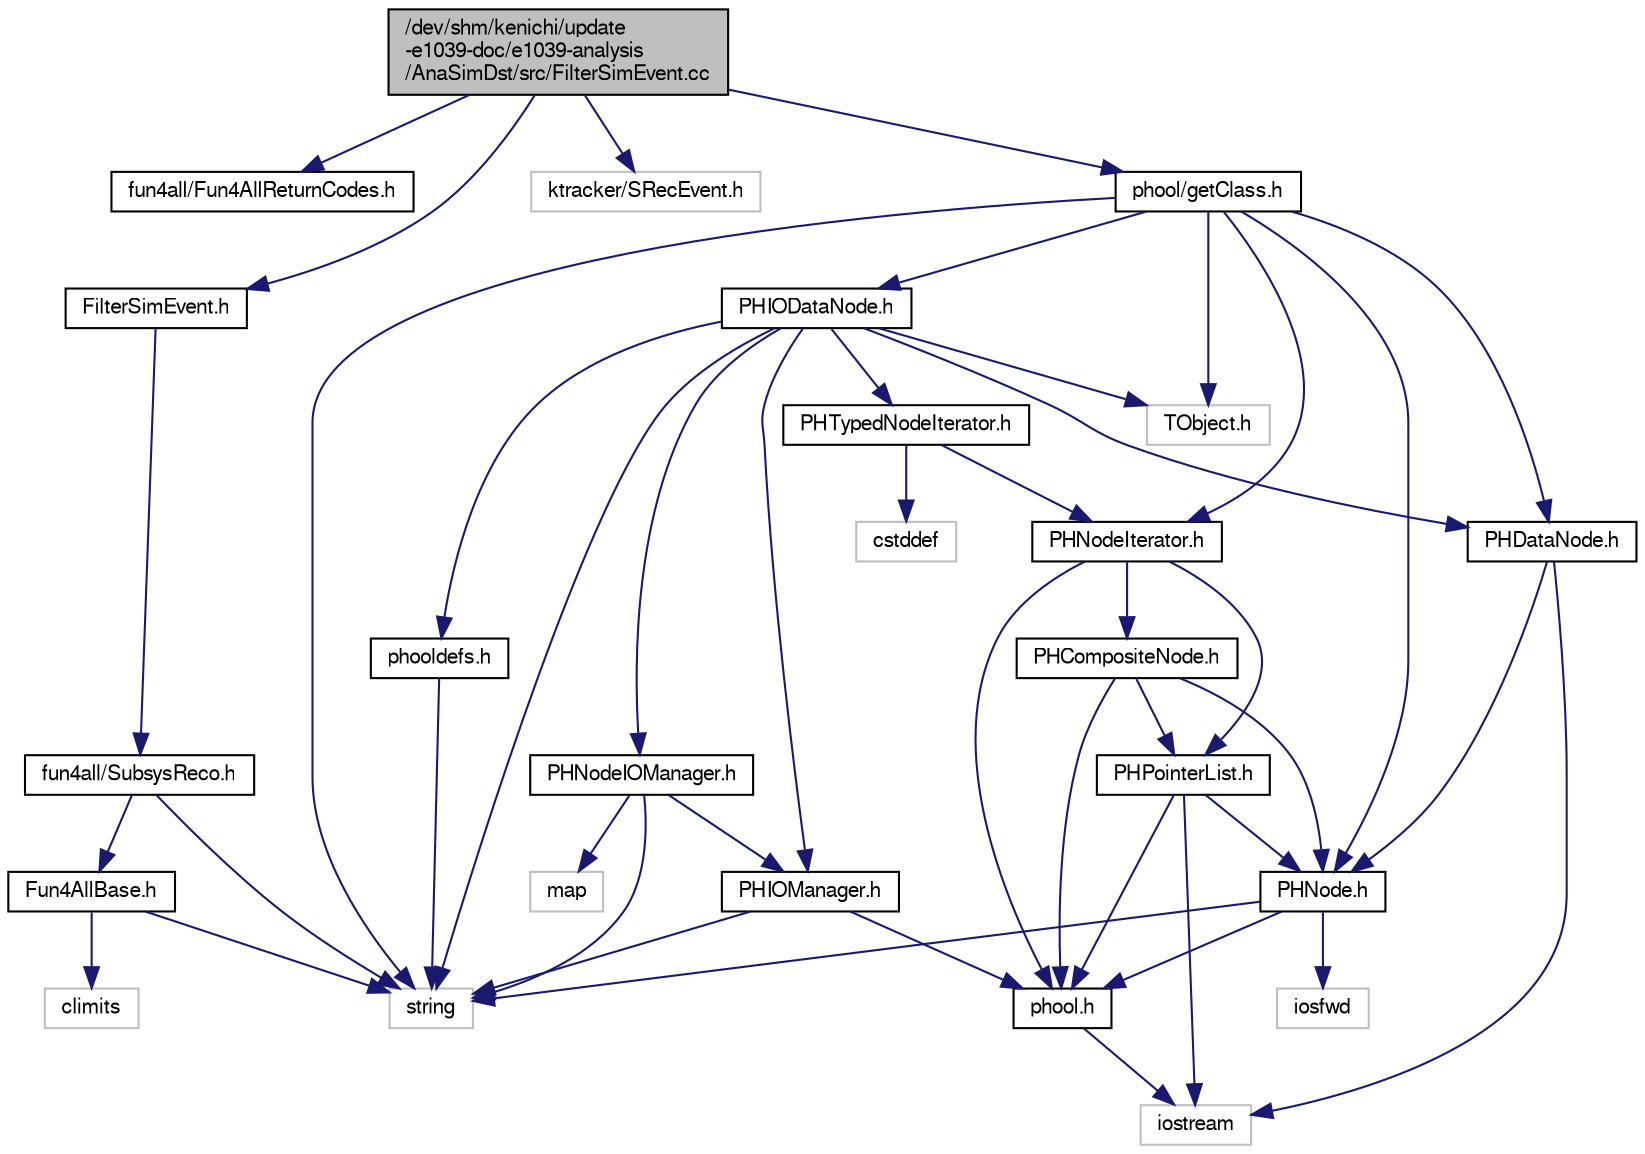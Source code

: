 digraph "/dev/shm/kenichi/update-e1039-doc/e1039-analysis/AnaSimDst/src/FilterSimEvent.cc"
{
  bgcolor="transparent";
  edge [fontname="FreeSans",fontsize="10",labelfontname="FreeSans",labelfontsize="10"];
  node [fontname="FreeSans",fontsize="10",shape=record];
  Node1 [label="/dev/shm/kenichi/update\l-e1039-doc/e1039-analysis\l/AnaSimDst/src/FilterSimEvent.cc",height=0.2,width=0.4,color="black", fillcolor="grey75", style="filled" fontcolor="black"];
  Node1 -> Node2 [color="midnightblue",fontsize="10",style="solid",fontname="FreeSans"];
  Node2 [label="fun4all/Fun4AllReturnCodes.h",height=0.2,width=0.4,color="black",URL="$da/dc1/Fun4AllReturnCodes_8h.html"];
  Node1 -> Node3 [color="midnightblue",fontsize="10",style="solid",fontname="FreeSans"];
  Node3 [label="phool/getClass.h",height=0.2,width=0.4,color="black",URL="$dd/dd4/getClass_8h.html"];
  Node3 -> Node4 [color="midnightblue",fontsize="10",style="solid",fontname="FreeSans"];
  Node4 [label="PHNodeIterator.h",height=0.2,width=0.4,color="black",URL="$d8/dfd/PHNodeIterator_8h.html"];
  Node4 -> Node5 [color="midnightblue",fontsize="10",style="solid",fontname="FreeSans"];
  Node5 [label="phool.h",height=0.2,width=0.4,color="black",URL="$d5/d6f/phool_8h.html"];
  Node5 -> Node6 [color="midnightblue",fontsize="10",style="solid",fontname="FreeSans"];
  Node6 [label="iostream",height=0.2,width=0.4,color="grey75"];
  Node4 -> Node7 [color="midnightblue",fontsize="10",style="solid",fontname="FreeSans"];
  Node7 [label="PHCompositeNode.h",height=0.2,width=0.4,color="black",URL="$d8/d30/PHCompositeNode_8h.html"];
  Node7 -> Node5 [color="midnightblue",fontsize="10",style="solid",fontname="FreeSans"];
  Node7 -> Node8 [color="midnightblue",fontsize="10",style="solid",fontname="FreeSans"];
  Node8 [label="PHNode.h",height=0.2,width=0.4,color="black",URL="$d3/d62/PHNode_8h.html"];
  Node8 -> Node5 [color="midnightblue",fontsize="10",style="solid",fontname="FreeSans"];
  Node8 -> Node9 [color="midnightblue",fontsize="10",style="solid",fontname="FreeSans"];
  Node9 [label="iosfwd",height=0.2,width=0.4,color="grey75"];
  Node8 -> Node10 [color="midnightblue",fontsize="10",style="solid",fontname="FreeSans"];
  Node10 [label="string",height=0.2,width=0.4,color="grey75"];
  Node7 -> Node11 [color="midnightblue",fontsize="10",style="solid",fontname="FreeSans"];
  Node11 [label="PHPointerList.h",height=0.2,width=0.4,color="black",URL="$db/dd5/PHPointerList_8h.html"];
  Node11 -> Node5 [color="midnightblue",fontsize="10",style="solid",fontname="FreeSans"];
  Node11 -> Node8 [color="midnightblue",fontsize="10",style="solid",fontname="FreeSans"];
  Node11 -> Node6 [color="midnightblue",fontsize="10",style="solid",fontname="FreeSans"];
  Node4 -> Node11 [color="midnightblue",fontsize="10",style="solid",fontname="FreeSans"];
  Node3 -> Node12 [color="midnightblue",fontsize="10",style="solid",fontname="FreeSans"];
  Node12 [label="PHIODataNode.h",height=0.2,width=0.4,color="black",URL="$d3/d79/PHIODataNode_8h.html"];
  Node12 -> Node13 [color="midnightblue",fontsize="10",style="solid",fontname="FreeSans"];
  Node13 [label="PHDataNode.h",height=0.2,width=0.4,color="black",URL="$dd/d9b/PHDataNode_8h.html"];
  Node13 -> Node8 [color="midnightblue",fontsize="10",style="solid",fontname="FreeSans"];
  Node13 -> Node6 [color="midnightblue",fontsize="10",style="solid",fontname="FreeSans"];
  Node12 -> Node14 [color="midnightblue",fontsize="10",style="solid",fontname="FreeSans"];
  Node14 [label="PHIOManager.h",height=0.2,width=0.4,color="black",URL="$d9/d53/PHIOManager_8h.html"];
  Node14 -> Node5 [color="midnightblue",fontsize="10",style="solid",fontname="FreeSans"];
  Node14 -> Node10 [color="midnightblue",fontsize="10",style="solid",fontname="FreeSans"];
  Node12 -> Node15 [color="midnightblue",fontsize="10",style="solid",fontname="FreeSans"];
  Node15 [label="PHNodeIOManager.h",height=0.2,width=0.4,color="black",URL="$dd/de7/PHNodeIOManager_8h.html"];
  Node15 -> Node14 [color="midnightblue",fontsize="10",style="solid",fontname="FreeSans"];
  Node15 -> Node10 [color="midnightblue",fontsize="10",style="solid",fontname="FreeSans"];
  Node15 -> Node16 [color="midnightblue",fontsize="10",style="solid",fontname="FreeSans"];
  Node16 [label="map",height=0.2,width=0.4,color="grey75"];
  Node12 -> Node17 [color="midnightblue",fontsize="10",style="solid",fontname="FreeSans"];
  Node17 [label="PHTypedNodeIterator.h",height=0.2,width=0.4,color="black",URL="$db/d17/PHTypedNodeIterator_8h.html"];
  Node17 -> Node4 [color="midnightblue",fontsize="10",style="solid",fontname="FreeSans"];
  Node17 -> Node18 [color="midnightblue",fontsize="10",style="solid",fontname="FreeSans"];
  Node18 [label="cstddef",height=0.2,width=0.4,color="grey75"];
  Node12 -> Node19 [color="midnightblue",fontsize="10",style="solid",fontname="FreeSans"];
  Node19 [label="phooldefs.h",height=0.2,width=0.4,color="black",URL="$de/da7/phooldefs_8h.html"];
  Node19 -> Node10 [color="midnightblue",fontsize="10",style="solid",fontname="FreeSans"];
  Node12 -> Node20 [color="midnightblue",fontsize="10",style="solid",fontname="FreeSans"];
  Node20 [label="TObject.h",height=0.2,width=0.4,color="grey75"];
  Node12 -> Node10 [color="midnightblue",fontsize="10",style="solid",fontname="FreeSans"];
  Node3 -> Node13 [color="midnightblue",fontsize="10",style="solid",fontname="FreeSans"];
  Node3 -> Node8 [color="midnightblue",fontsize="10",style="solid",fontname="FreeSans"];
  Node3 -> Node20 [color="midnightblue",fontsize="10",style="solid",fontname="FreeSans"];
  Node3 -> Node10 [color="midnightblue",fontsize="10",style="solid",fontname="FreeSans"];
  Node1 -> Node21 [color="midnightblue",fontsize="10",style="solid",fontname="FreeSans"];
  Node21 [label="ktracker/SRecEvent.h",height=0.2,width=0.4,color="grey75"];
  Node1 -> Node22 [color="midnightblue",fontsize="10",style="solid",fontname="FreeSans"];
  Node22 [label="FilterSimEvent.h",height=0.2,width=0.4,color="black",URL="$d7/d16/FilterSimEvent_8h.html"];
  Node22 -> Node23 [color="midnightblue",fontsize="10",style="solid",fontname="FreeSans"];
  Node23 [label="fun4all/SubsysReco.h",height=0.2,width=0.4,color="black",URL="$d5/dc2/SubsysReco_8h.html"];
  Node23 -> Node24 [color="midnightblue",fontsize="10",style="solid",fontname="FreeSans"];
  Node24 [label="Fun4AllBase.h",height=0.2,width=0.4,color="black",URL="$d2/de7/Fun4AllBase_8h.html"];
  Node24 -> Node10 [color="midnightblue",fontsize="10",style="solid",fontname="FreeSans"];
  Node24 -> Node25 [color="midnightblue",fontsize="10",style="solid",fontname="FreeSans"];
  Node25 [label="climits",height=0.2,width=0.4,color="grey75"];
  Node23 -> Node10 [color="midnightblue",fontsize="10",style="solid",fontname="FreeSans"];
}

